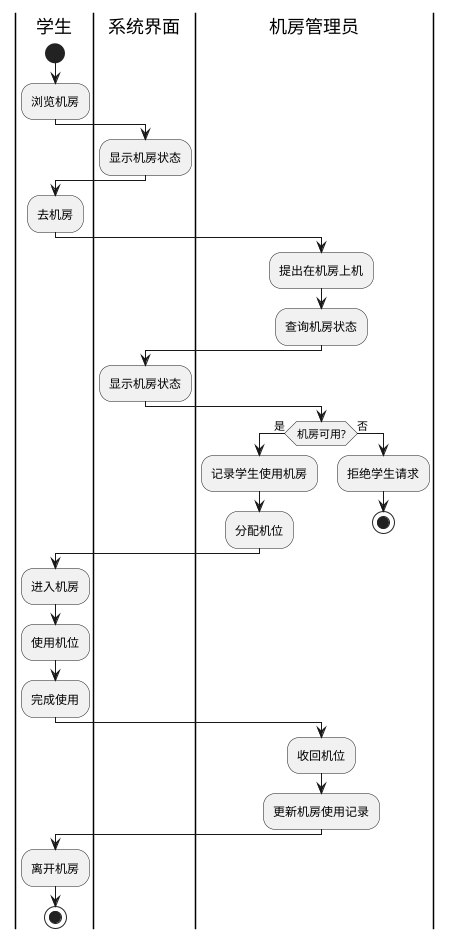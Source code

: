 @startuml
|学生|
start
:浏览机房;
|系统界面|
:显示机房状态;
|学生|
:去机房;
|机房管理员|
:提出在机房上机;
:查询机房状态;
|系统界面|
:显示机房状态;
|机房管理员|
if (机房可用?) then (是)
  :记录学生使用机房;
  :分配机位;
else (否)
  :拒绝学生请求;
  stop
endif
|学生|
:进入机房;
:使用机位;
:完成使用;
|机房管理员|
:收回机位;
:更新机房使用记录;
|学生|
:离开机房;
stop
@enduml
